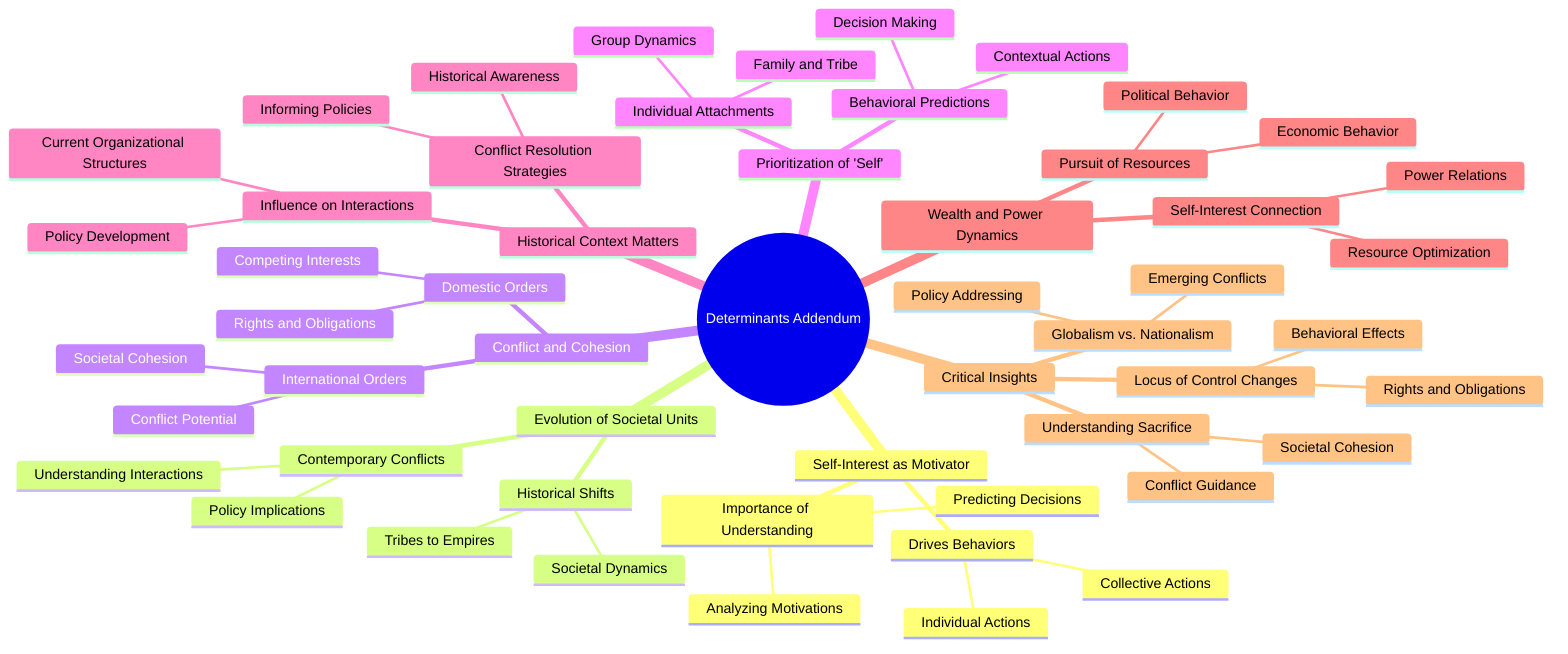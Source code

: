 mindmap
  root((Determinants Addendum))
    Self-Interest as Motivator
      Drives Behaviors
        Individual Actions
        Collective Actions
      Importance of Understanding
        Analyzing Motivations
        Predicting Decisions
    Evolution of Societal Units
      Historical Shifts
        Tribes to Empires
        Societal Dynamics
      Contemporary Conflicts
        Understanding Interactions
        Policy Implications
    Conflict and Cohesion
      Domestic Orders
        Rights and Obligations
        Competing Interests
      International Orders
        Societal Cohesion
        Conflict Potential
    Prioritization of 'Self'
      Individual Attachments
        Family and Tribe
        Group Dynamics
      Behavioral Predictions
        Contextual Actions
        Decision Making
    Historical Context Matters
      Influence on Interactions
        Current Organizational Structures
        Policy Development
      Conflict Resolution Strategies
        Historical Awareness
        Informing Policies
    Wealth and Power Dynamics
      Pursuit of Resources
        Economic Behavior
        Political Behavior
      Self-Interest Connection
        Resource Optimization
        Power Relations
    Critical Insights
      Understanding Sacrifice
        Societal Cohesion
        Conflict Guidance
      Globalism vs. Nationalism
        Emerging Conflicts
        Policy Addressing
      Locus of Control Changes
        Rights and Obligations
        Behavioral Effects